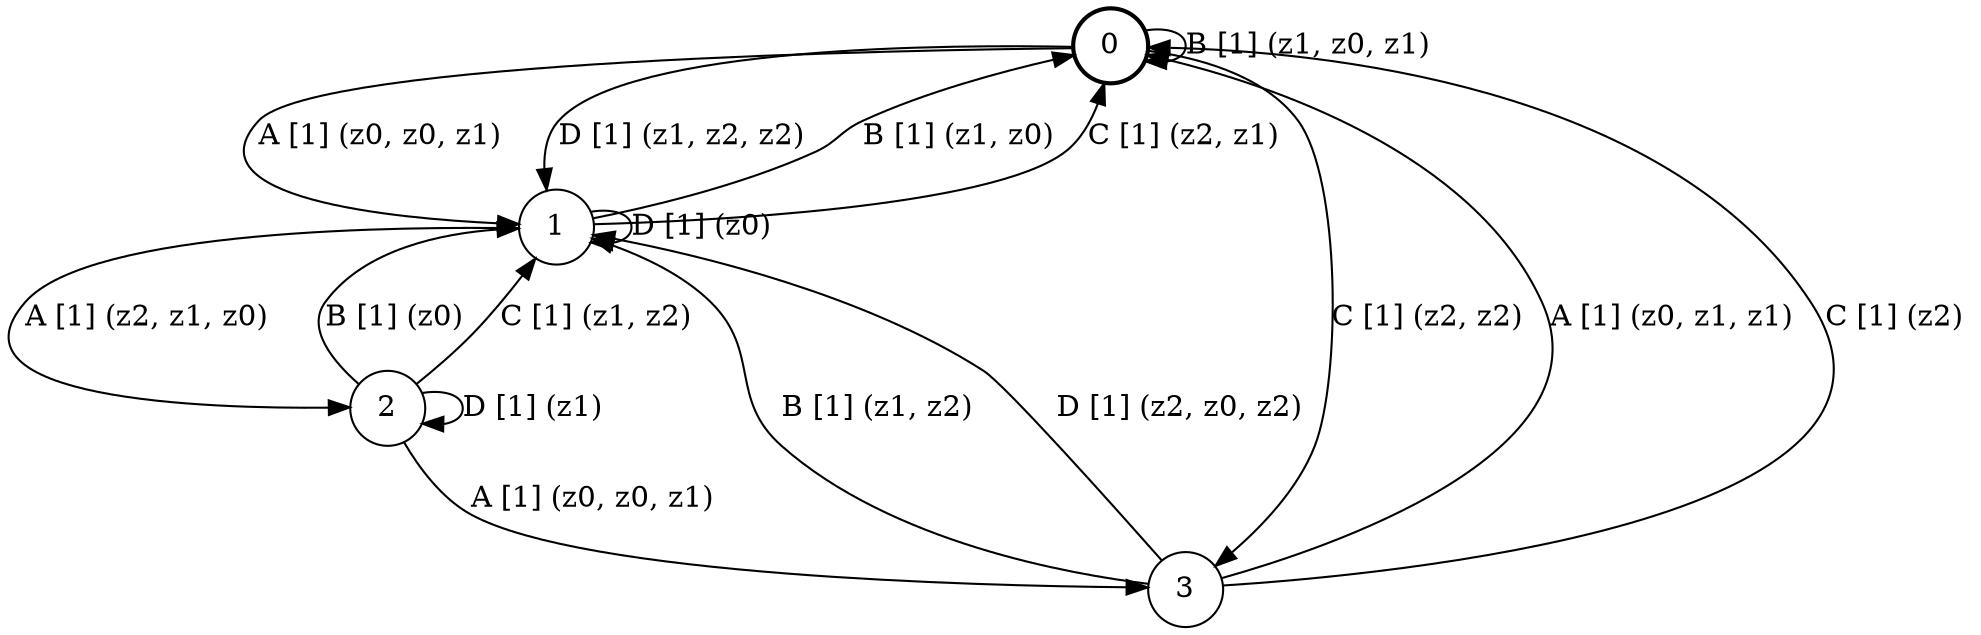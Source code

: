 # generated file, don't try to modify
# command: dot -Tpng <filename> > tree.png
digraph Automaton {
    node [shape = circle];
    0 [style = "bold"];
    0 -> 1 [label = "A [1] (z0, z0, z1) "];
    0 -> 0 [label = "B [1] (z1, z0, z1) "];
    0 -> 3 [label = "C [1] (z2, z2) "];
    0 -> 1 [label = "D [1] (z1, z2, z2) "];
    1 -> 2 [label = "A [1] (z2, z1, z0) "];
    1 -> 0 [label = "B [1] (z1, z0) "];
    1 -> 0 [label = "C [1] (z2, z1) "];
    1 -> 1 [label = "D [1] (z0) "];
    2 -> 3 [label = "A [1] (z0, z0, z1) "];
    2 -> 1 [label = "B [1] (z0) "];
    2 -> 1 [label = "C [1] (z1, z2) "];
    2 -> 2 [label = "D [1] (z1) "];
    3 -> 0 [label = "A [1] (z0, z1, z1) "];
    3 -> 1 [label = "B [1] (z1, z2) "];
    3 -> 0 [label = "C [1] (z2) "];
    3 -> 1 [label = "D [1] (z2, z0, z2) "];
}
